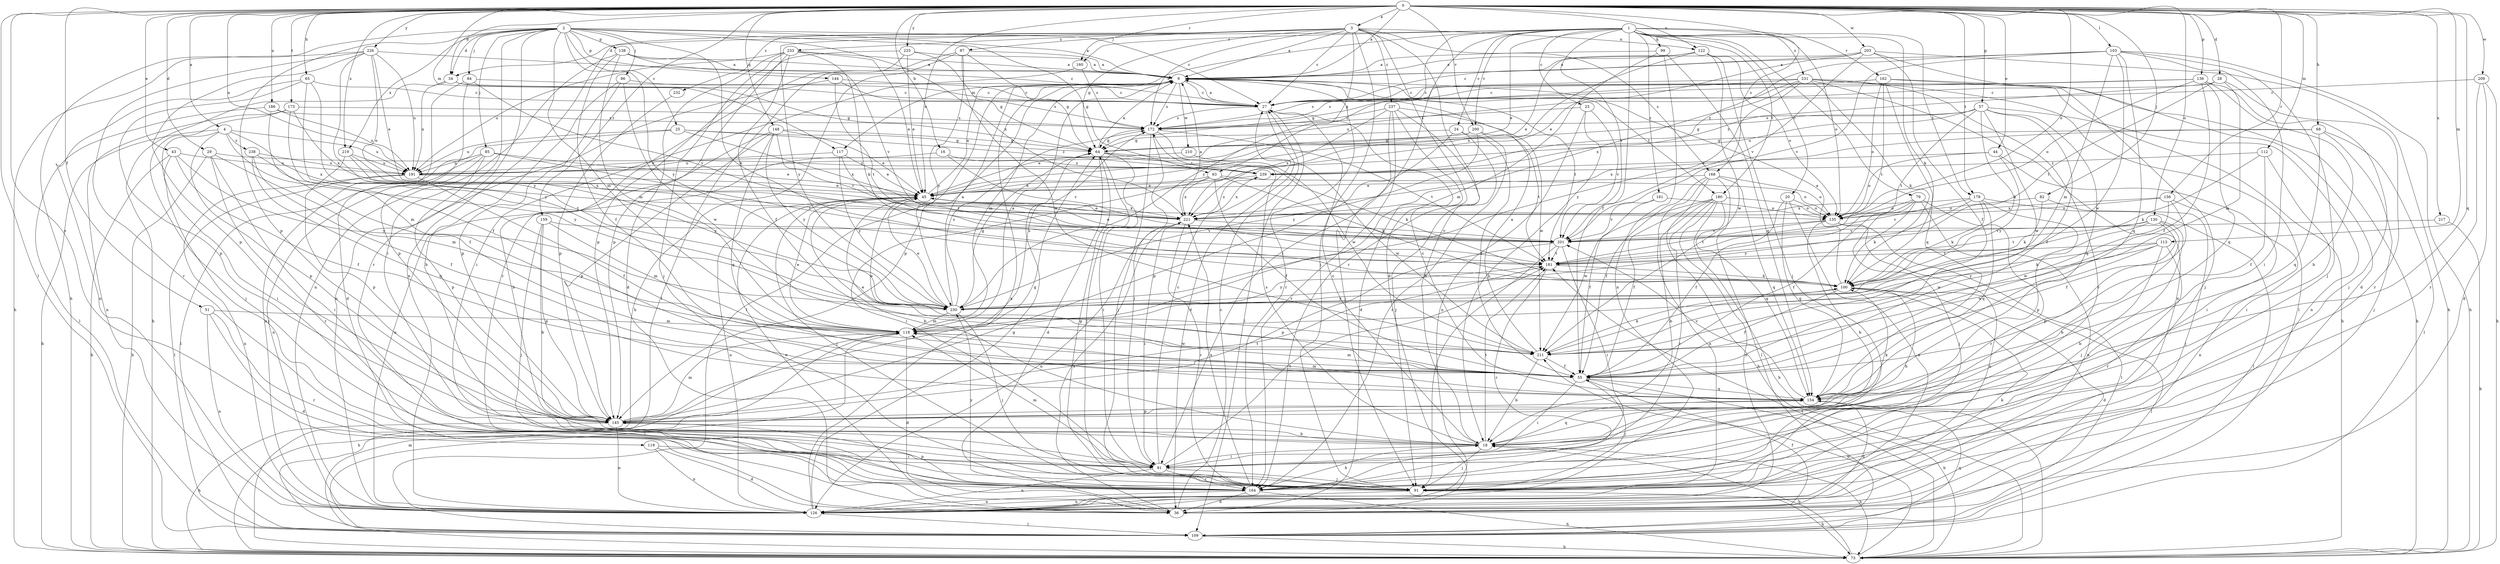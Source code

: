 strict digraph  {
0;
1;
2;
3;
4;
9;
16;
18;
20;
23;
24;
25;
27;
28;
29;
34;
36;
43;
44;
45;
51;
55;
57;
63;
64;
65;
68;
73;
79;
81;
82;
84;
85;
86;
87;
91;
99;
100;
103;
109;
112;
113;
117;
118;
119;
122;
126;
130;
135;
136;
138;
144;
145;
148;
154;
156;
159;
160;
161;
162;
164;
168;
172;
173;
179;
180;
181;
186;
191;
200;
201;
203;
209;
210;
211;
217;
219;
221;
225;
226;
230;
231;
232;
233;
237;
238;
239;
0 -> 3  [label=a];
0 -> 4  [label=a];
0 -> 9  [label=a];
0 -> 16  [label=b];
0 -> 28  [label=d];
0 -> 29  [label=d];
0 -> 34  [label=d];
0 -> 43  [label=e];
0 -> 44  [label=e];
0 -> 45  [label=e];
0 -> 51  [label=f];
0 -> 57  [label=g];
0 -> 65  [label=h];
0 -> 68  [label=h];
0 -> 82  [label=j];
0 -> 103  [label=l];
0 -> 109  [label=l];
0 -> 112  [label=m];
0 -> 113  [label=m];
0 -> 117  [label=m];
0 -> 119  [label=n];
0 -> 122  [label=n];
0 -> 130  [label=o];
0 -> 135  [label=o];
0 -> 136  [label=p];
0 -> 148  [label=q];
0 -> 154  [label=q];
0 -> 156  [label=r];
0 -> 159  [label=r];
0 -> 160  [label=r];
0 -> 168  [label=s];
0 -> 173  [label=t];
0 -> 179  [label=t];
0 -> 186  [label=u];
0 -> 191  [label=u];
0 -> 200  [label=v];
0 -> 203  [label=w];
0 -> 209  [label=w];
0 -> 217  [label=x];
0 -> 219  [label=x];
0 -> 225  [label=y];
0 -> 226  [label=y];
1 -> 20  [label=c];
1 -> 23  [label=c];
1 -> 24  [label=c];
1 -> 34  [label=d];
1 -> 45  [label=e];
1 -> 55  [label=f];
1 -> 79  [label=i];
1 -> 81  [label=i];
1 -> 99  [label=k];
1 -> 100  [label=k];
1 -> 117  [label=m];
1 -> 135  [label=o];
1 -> 160  [label=r];
1 -> 161  [label=r];
1 -> 162  [label=r];
1 -> 179  [label=t];
1 -> 180  [label=t];
1 -> 200  [label=v];
1 -> 201  [label=v];
1 -> 230  [label=y];
1 -> 231  [label=z];
2 -> 9  [label=a];
2 -> 25  [label=c];
2 -> 27  [label=c];
2 -> 34  [label=d];
2 -> 63  [label=g];
2 -> 73  [label=h];
2 -> 81  [label=i];
2 -> 84  [label=j];
2 -> 85  [label=j];
2 -> 86  [label=j];
2 -> 100  [label=k];
2 -> 118  [label=m];
2 -> 138  [label=p];
2 -> 144  [label=p];
2 -> 145  [label=p];
2 -> 164  [label=r];
2 -> 219  [label=x];
2 -> 221  [label=x];
2 -> 230  [label=y];
3 -> 9  [label=a];
3 -> 27  [label=c];
3 -> 36  [label=d];
3 -> 63  [label=g];
3 -> 64  [label=g];
3 -> 87  [label=j];
3 -> 91  [label=j];
3 -> 122  [label=n];
3 -> 126  [label=n];
3 -> 164  [label=r];
3 -> 168  [label=s];
3 -> 172  [label=s];
3 -> 230  [label=y];
3 -> 232  [label=z];
3 -> 233  [label=z];
3 -> 237  [label=z];
4 -> 73  [label=h];
4 -> 81  [label=i];
4 -> 145  [label=p];
4 -> 191  [label=u];
4 -> 221  [label=x];
4 -> 230  [label=y];
4 -> 238  [label=z];
9 -> 27  [label=c];
9 -> 109  [label=l];
9 -> 118  [label=m];
9 -> 145  [label=p];
9 -> 164  [label=r];
9 -> 172  [label=s];
9 -> 180  [label=t];
9 -> 181  [label=t];
9 -> 210  [label=w];
16 -> 126  [label=n];
16 -> 201  [label=v];
16 -> 239  [label=z];
18 -> 27  [label=c];
18 -> 73  [label=h];
18 -> 81  [label=i];
18 -> 91  [label=j];
18 -> 154  [label=q];
18 -> 172  [label=s];
18 -> 181  [label=t];
20 -> 55  [label=f];
20 -> 126  [label=n];
20 -> 135  [label=o];
20 -> 154  [label=q];
23 -> 18  [label=b];
23 -> 126  [label=n];
23 -> 172  [label=s];
23 -> 201  [label=v];
24 -> 55  [label=f];
24 -> 64  [label=g];
24 -> 91  [label=j];
24 -> 145  [label=p];
25 -> 64  [label=g];
25 -> 126  [label=n];
25 -> 191  [label=u];
25 -> 221  [label=x];
25 -> 239  [label=z];
27 -> 9  [label=a];
27 -> 36  [label=d];
27 -> 109  [label=l];
27 -> 172  [label=s];
28 -> 27  [label=c];
28 -> 118  [label=m];
28 -> 164  [label=r];
28 -> 181  [label=t];
28 -> 239  [label=z];
29 -> 73  [label=h];
29 -> 81  [label=i];
29 -> 118  [label=m];
29 -> 164  [label=r];
29 -> 239  [label=z];
34 -> 27  [label=c];
34 -> 64  [label=g];
34 -> 73  [label=h];
34 -> 191  [label=u];
36 -> 27  [label=c];
36 -> 45  [label=e];
36 -> 55  [label=f];
36 -> 221  [label=x];
43 -> 55  [label=f];
43 -> 73  [label=h];
43 -> 91  [label=j];
43 -> 191  [label=u];
43 -> 230  [label=y];
44 -> 81  [label=i];
44 -> 135  [label=o];
44 -> 230  [label=y];
44 -> 239  [label=z];
45 -> 9  [label=a];
45 -> 18  [label=b];
45 -> 91  [label=j];
45 -> 126  [label=n];
45 -> 221  [label=x];
51 -> 36  [label=d];
51 -> 118  [label=m];
51 -> 126  [label=n];
51 -> 164  [label=r];
55 -> 45  [label=e];
55 -> 73  [label=h];
55 -> 81  [label=i];
55 -> 91  [label=j];
55 -> 118  [label=m];
55 -> 154  [label=q];
57 -> 55  [label=f];
57 -> 64  [label=g];
57 -> 100  [label=k];
57 -> 126  [label=n];
57 -> 154  [label=q];
57 -> 172  [label=s];
57 -> 181  [label=t];
57 -> 191  [label=u];
57 -> 211  [label=w];
63 -> 45  [label=e];
63 -> 55  [label=f];
63 -> 81  [label=i];
63 -> 100  [label=k];
63 -> 135  [label=o];
63 -> 221  [label=x];
64 -> 9  [label=a];
64 -> 36  [label=d];
64 -> 81  [label=i];
64 -> 91  [label=j];
64 -> 100  [label=k];
64 -> 239  [label=z];
65 -> 27  [label=c];
65 -> 55  [label=f];
65 -> 126  [label=n];
65 -> 145  [label=p];
65 -> 230  [label=y];
68 -> 64  [label=g];
68 -> 91  [label=j];
68 -> 109  [label=l];
68 -> 154  [label=q];
68 -> 221  [label=x];
73 -> 18  [label=b];
73 -> 118  [label=m];
73 -> 181  [label=t];
73 -> 211  [label=w];
79 -> 55  [label=f];
79 -> 91  [label=j];
79 -> 100  [label=k];
79 -> 126  [label=n];
79 -> 135  [label=o];
79 -> 164  [label=r];
81 -> 27  [label=c];
81 -> 91  [label=j];
81 -> 118  [label=m];
81 -> 126  [label=n];
81 -> 164  [label=r];
81 -> 181  [label=t];
82 -> 91  [label=j];
82 -> 100  [label=k];
82 -> 135  [label=o];
84 -> 27  [label=c];
84 -> 36  [label=d];
84 -> 145  [label=p];
84 -> 201  [label=v];
85 -> 45  [label=e];
85 -> 109  [label=l];
85 -> 126  [label=n];
85 -> 145  [label=p];
85 -> 181  [label=t];
85 -> 191  [label=u];
86 -> 18  [label=b];
86 -> 27  [label=c];
86 -> 145  [label=p];
86 -> 211  [label=w];
87 -> 9  [label=a];
87 -> 64  [label=g];
87 -> 73  [label=h];
87 -> 109  [label=l];
87 -> 211  [label=w];
87 -> 230  [label=y];
91 -> 64  [label=g];
91 -> 73  [label=h];
91 -> 126  [label=n];
99 -> 9  [label=a];
99 -> 118  [label=m];
99 -> 126  [label=n];
99 -> 154  [label=q];
100 -> 9  [label=a];
100 -> 18  [label=b];
100 -> 36  [label=d];
100 -> 55  [label=f];
100 -> 109  [label=l];
100 -> 230  [label=y];
103 -> 9  [label=a];
103 -> 73  [label=h];
103 -> 81  [label=i];
103 -> 91  [label=j];
103 -> 118  [label=m];
103 -> 154  [label=q];
103 -> 201  [label=v];
103 -> 211  [label=w];
103 -> 239  [label=z];
109 -> 73  [label=h];
109 -> 154  [label=q];
112 -> 55  [label=f];
112 -> 81  [label=i];
112 -> 100  [label=k];
112 -> 239  [label=z];
113 -> 18  [label=b];
113 -> 100  [label=k];
113 -> 164  [label=r];
113 -> 181  [label=t];
113 -> 211  [label=w];
113 -> 230  [label=y];
117 -> 45  [label=e];
117 -> 181  [label=t];
117 -> 191  [label=u];
117 -> 230  [label=y];
118 -> 9  [label=a];
118 -> 36  [label=d];
118 -> 45  [label=e];
118 -> 73  [label=h];
118 -> 109  [label=l];
118 -> 172  [label=s];
118 -> 211  [label=w];
119 -> 36  [label=d];
119 -> 81  [label=i];
119 -> 126  [label=n];
122 -> 9  [label=a];
122 -> 45  [label=e];
122 -> 91  [label=j];
122 -> 135  [label=o];
122 -> 211  [label=w];
122 -> 221  [label=x];
126 -> 9  [label=a];
126 -> 64  [label=g];
126 -> 100  [label=k];
126 -> 109  [label=l];
130 -> 18  [label=b];
130 -> 91  [label=j];
130 -> 145  [label=p];
130 -> 181  [label=t];
130 -> 201  [label=v];
130 -> 211  [label=w];
135 -> 18  [label=b];
135 -> 109  [label=l];
135 -> 126  [label=n];
135 -> 181  [label=t];
135 -> 201  [label=v];
136 -> 18  [label=b];
136 -> 27  [label=c];
136 -> 55  [label=f];
136 -> 91  [label=j];
136 -> 135  [label=o];
136 -> 154  [label=q];
136 -> 172  [label=s];
138 -> 9  [label=a];
138 -> 27  [label=c];
138 -> 55  [label=f];
138 -> 118  [label=m];
138 -> 126  [label=n];
138 -> 201  [label=v];
144 -> 27  [label=c];
144 -> 126  [label=n];
144 -> 172  [label=s];
144 -> 181  [label=t];
145 -> 18  [label=b];
145 -> 64  [label=g];
145 -> 73  [label=h];
145 -> 100  [label=k];
145 -> 118  [label=m];
145 -> 126  [label=n];
145 -> 181  [label=t];
148 -> 18  [label=b];
148 -> 45  [label=e];
148 -> 64  [label=g];
148 -> 145  [label=p];
148 -> 154  [label=q];
148 -> 201  [label=v];
148 -> 230  [label=y];
154 -> 27  [label=c];
154 -> 36  [label=d];
154 -> 118  [label=m];
154 -> 145  [label=p];
154 -> 201  [label=v];
156 -> 55  [label=f];
156 -> 126  [label=n];
156 -> 135  [label=o];
156 -> 211  [label=w];
156 -> 221  [label=x];
159 -> 18  [label=b];
159 -> 91  [label=j];
159 -> 118  [label=m];
159 -> 145  [label=p];
159 -> 201  [label=v];
160 -> 81  [label=i];
160 -> 172  [label=s];
161 -> 55  [label=f];
161 -> 135  [label=o];
161 -> 201  [label=v];
162 -> 27  [label=c];
162 -> 73  [label=h];
162 -> 91  [label=j];
162 -> 135  [label=o];
162 -> 154  [label=q];
162 -> 172  [label=s];
162 -> 181  [label=t];
164 -> 18  [label=b];
164 -> 36  [label=d];
164 -> 73  [label=h];
164 -> 126  [label=n];
164 -> 145  [label=p];
164 -> 221  [label=x];
164 -> 230  [label=y];
168 -> 45  [label=e];
168 -> 55  [label=f];
168 -> 73  [label=h];
168 -> 109  [label=l];
168 -> 126  [label=n];
168 -> 135  [label=o];
168 -> 154  [label=q];
172 -> 64  [label=g];
172 -> 81  [label=i];
172 -> 91  [label=j];
172 -> 181  [label=t];
172 -> 211  [label=w];
173 -> 91  [label=j];
173 -> 118  [label=m];
173 -> 126  [label=n];
173 -> 172  [label=s];
173 -> 221  [label=x];
179 -> 100  [label=k];
179 -> 109  [label=l];
179 -> 145  [label=p];
179 -> 154  [label=q];
179 -> 201  [label=v];
179 -> 221  [label=x];
179 -> 230  [label=y];
180 -> 18  [label=b];
180 -> 55  [label=f];
180 -> 73  [label=h];
180 -> 126  [label=n];
180 -> 135  [label=o];
180 -> 154  [label=q];
180 -> 164  [label=r];
180 -> 211  [label=w];
181 -> 100  [label=k];
181 -> 164  [label=r];
181 -> 230  [label=y];
186 -> 55  [label=f];
186 -> 109  [label=l];
186 -> 172  [label=s];
186 -> 191  [label=u];
191 -> 45  [label=e];
191 -> 55  [label=f];
191 -> 109  [label=l];
191 -> 126  [label=n];
200 -> 45  [label=e];
200 -> 64  [label=g];
200 -> 164  [label=r];
200 -> 181  [label=t];
200 -> 230  [label=y];
201 -> 45  [label=e];
201 -> 81  [label=i];
201 -> 91  [label=j];
201 -> 145  [label=p];
201 -> 181  [label=t];
203 -> 9  [label=a];
203 -> 27  [label=c];
203 -> 36  [label=d];
203 -> 45  [label=e];
203 -> 55  [label=f];
203 -> 73  [label=h];
203 -> 201  [label=v];
209 -> 27  [label=c];
209 -> 36  [label=d];
209 -> 73  [label=h];
209 -> 164  [label=r];
210 -> 191  [label=u];
210 -> 211  [label=w];
211 -> 9  [label=a];
211 -> 18  [label=b];
211 -> 45  [label=e];
211 -> 55  [label=f];
211 -> 100  [label=k];
217 -> 73  [label=h];
217 -> 201  [label=v];
219 -> 145  [label=p];
219 -> 191  [label=u];
219 -> 221  [label=x];
219 -> 230  [label=y];
221 -> 9  [label=a];
221 -> 45  [label=e];
221 -> 81  [label=i];
221 -> 126  [label=n];
221 -> 164  [label=r];
221 -> 201  [label=v];
221 -> 239  [label=z];
225 -> 9  [label=a];
225 -> 45  [label=e];
225 -> 64  [label=g];
225 -> 145  [label=p];
225 -> 164  [label=r];
226 -> 9  [label=a];
226 -> 45  [label=e];
226 -> 73  [label=h];
226 -> 135  [label=o];
226 -> 145  [label=p];
226 -> 164  [label=r];
226 -> 191  [label=u];
226 -> 230  [label=y];
230 -> 9  [label=a];
230 -> 45  [label=e];
230 -> 64  [label=g];
230 -> 91  [label=j];
230 -> 118  [label=m];
230 -> 172  [label=s];
231 -> 27  [label=c];
231 -> 64  [label=g];
231 -> 73  [label=h];
231 -> 100  [label=k];
231 -> 109  [label=l];
231 -> 126  [label=n];
231 -> 164  [label=r];
231 -> 191  [label=u];
231 -> 221  [label=x];
231 -> 230  [label=y];
232 -> 145  [label=p];
233 -> 9  [label=a];
233 -> 36  [label=d];
233 -> 45  [label=e];
233 -> 55  [label=f];
233 -> 91  [label=j];
233 -> 100  [label=k];
233 -> 145  [label=p];
233 -> 191  [label=u];
237 -> 18  [label=b];
237 -> 36  [label=d];
237 -> 91  [label=j];
237 -> 164  [label=r];
237 -> 172  [label=s];
237 -> 211  [label=w];
237 -> 221  [label=x];
238 -> 55  [label=f];
238 -> 154  [label=q];
238 -> 181  [label=t];
238 -> 191  [label=u];
239 -> 45  [label=e];
239 -> 221  [label=x];
}
